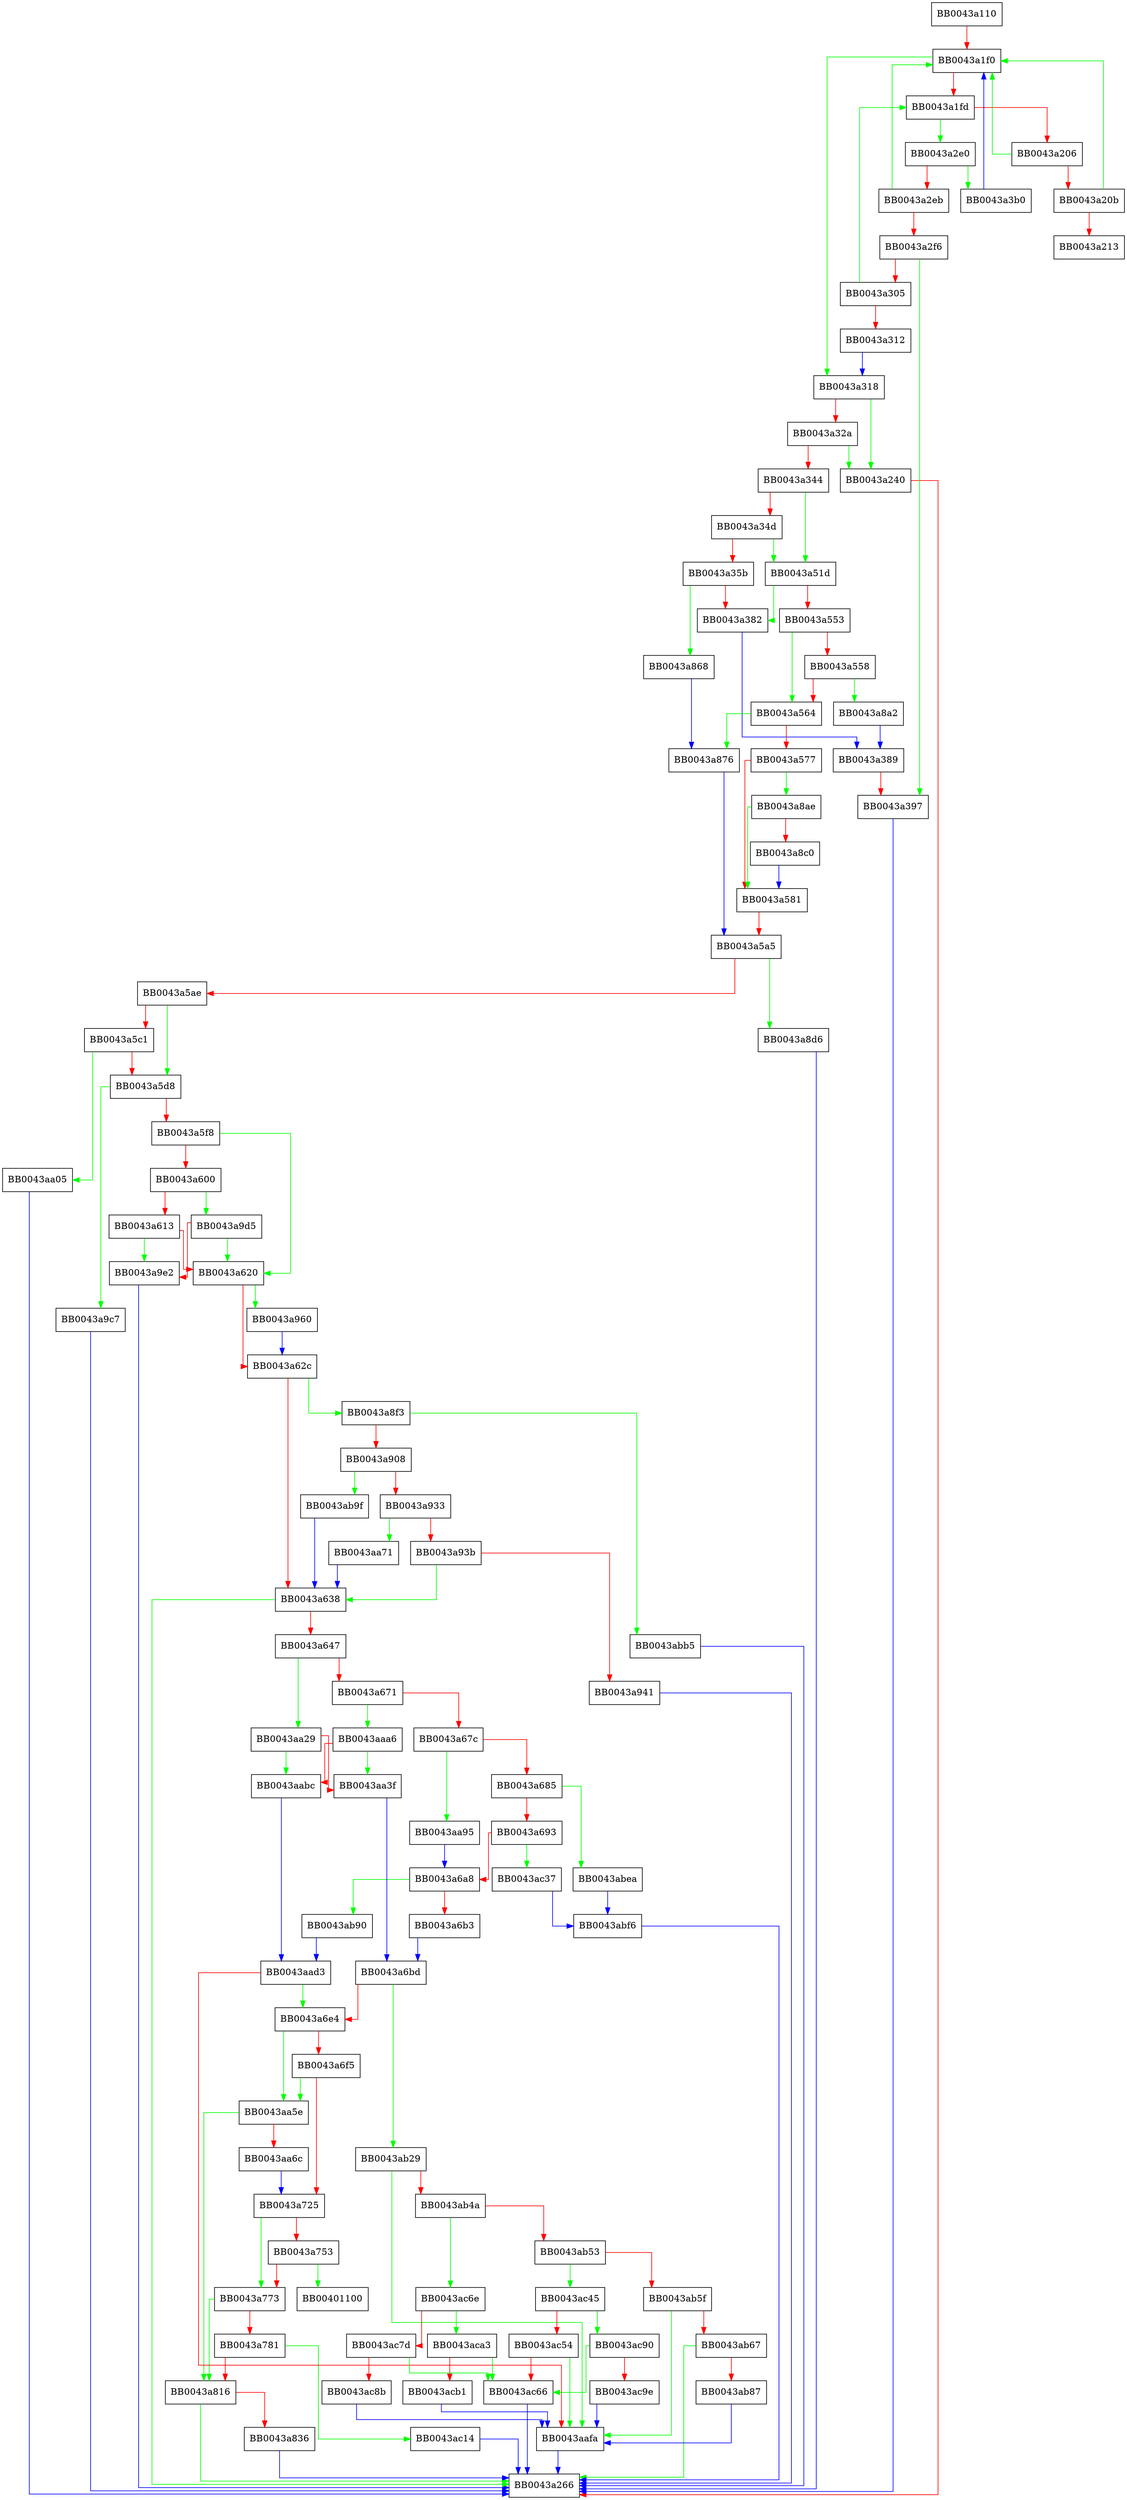digraph rsa_main {
  node [shape="box"];
  graph [splines=ortho];
  BB0043a110 -> BB0043a1f0 [color="red"];
  BB0043a1f0 -> BB0043a318 [color="green"];
  BB0043a1f0 -> BB0043a1fd [color="red"];
  BB0043a1fd -> BB0043a2e0 [color="green"];
  BB0043a1fd -> BB0043a206 [color="red"];
  BB0043a206 -> BB0043a1f0 [color="green"];
  BB0043a206 -> BB0043a20b [color="red"];
  BB0043a20b -> BB0043a1f0 [color="green"];
  BB0043a20b -> BB0043a213 [color="red"];
  BB0043a240 -> BB0043a266 [color="red"];
  BB0043a2e0 -> BB0043a3b0 [color="green"];
  BB0043a2e0 -> BB0043a2eb [color="red"];
  BB0043a2eb -> BB0043a1f0 [color="green"];
  BB0043a2eb -> BB0043a2f6 [color="red"];
  BB0043a2f6 -> BB0043a397 [color="green"];
  BB0043a2f6 -> BB0043a305 [color="red"];
  BB0043a305 -> BB0043a1fd [color="green"];
  BB0043a305 -> BB0043a312 [color="red"];
  BB0043a312 -> BB0043a318 [color="blue"];
  BB0043a318 -> BB0043a240 [color="green"];
  BB0043a318 -> BB0043a32a [color="red"];
  BB0043a32a -> BB0043a240 [color="green"];
  BB0043a32a -> BB0043a344 [color="red"];
  BB0043a344 -> BB0043a51d [color="green"];
  BB0043a344 -> BB0043a34d [color="red"];
  BB0043a34d -> BB0043a51d [color="green"];
  BB0043a34d -> BB0043a35b [color="red"];
  BB0043a35b -> BB0043a868 [color="green"];
  BB0043a35b -> BB0043a382 [color="red"];
  BB0043a382 -> BB0043a389 [color="blue"];
  BB0043a389 -> BB0043a397 [color="red"];
  BB0043a397 -> BB0043a266 [color="blue"];
  BB0043a3b0 -> BB0043a1f0 [color="blue"];
  BB0043a51d -> BB0043a382 [color="green"];
  BB0043a51d -> BB0043a553 [color="red"];
  BB0043a553 -> BB0043a564 [color="green"];
  BB0043a553 -> BB0043a558 [color="red"];
  BB0043a558 -> BB0043a8a2 [color="green"];
  BB0043a558 -> BB0043a564 [color="red"];
  BB0043a564 -> BB0043a876 [color="green"];
  BB0043a564 -> BB0043a577 [color="red"];
  BB0043a577 -> BB0043a8ae [color="green"];
  BB0043a577 -> BB0043a581 [color="red"];
  BB0043a581 -> BB0043a5a5 [color="red"];
  BB0043a5a5 -> BB0043a8d6 [color="green"];
  BB0043a5a5 -> BB0043a5ae [color="red"];
  BB0043a5ae -> BB0043a5d8 [color="green"];
  BB0043a5ae -> BB0043a5c1 [color="red"];
  BB0043a5c1 -> BB0043aa05 [color="green"];
  BB0043a5c1 -> BB0043a5d8 [color="red"];
  BB0043a5d8 -> BB0043a9c7 [color="green"];
  BB0043a5d8 -> BB0043a5f8 [color="red"];
  BB0043a5f8 -> BB0043a620 [color="green"];
  BB0043a5f8 -> BB0043a600 [color="red"];
  BB0043a600 -> BB0043a9d5 [color="green"];
  BB0043a600 -> BB0043a613 [color="red"];
  BB0043a613 -> BB0043a9e2 [color="green"];
  BB0043a613 -> BB0043a620 [color="red"];
  BB0043a620 -> BB0043a960 [color="green"];
  BB0043a620 -> BB0043a62c [color="red"];
  BB0043a62c -> BB0043a8f3 [color="green"];
  BB0043a62c -> BB0043a638 [color="red"];
  BB0043a638 -> BB0043a266 [color="green"];
  BB0043a638 -> BB0043a647 [color="red"];
  BB0043a647 -> BB0043aa29 [color="green"];
  BB0043a647 -> BB0043a671 [color="red"];
  BB0043a671 -> BB0043aaa6 [color="green"];
  BB0043a671 -> BB0043a67c [color="red"];
  BB0043a67c -> BB0043aa95 [color="green"];
  BB0043a67c -> BB0043a685 [color="red"];
  BB0043a685 -> BB0043abea [color="green"];
  BB0043a685 -> BB0043a693 [color="red"];
  BB0043a693 -> BB0043ac37 [color="green"];
  BB0043a693 -> BB0043a6a8 [color="red"];
  BB0043a6a8 -> BB0043ab90 [color="green"];
  BB0043a6a8 -> BB0043a6b3 [color="red"];
  BB0043a6b3 -> BB0043a6bd [color="blue"];
  BB0043a6bd -> BB0043ab29 [color="green"];
  BB0043a6bd -> BB0043a6e4 [color="red"];
  BB0043a6e4 -> BB0043aa5e [color="green"];
  BB0043a6e4 -> BB0043a6f5 [color="red"];
  BB0043a6f5 -> BB0043aa5e [color="green"];
  BB0043a6f5 -> BB0043a725 [color="red"];
  BB0043a725 -> BB0043a773 [color="green"];
  BB0043a725 -> BB0043a753 [color="red"];
  BB0043a753 -> BB00401100 [color="green"];
  BB0043a753 -> BB0043a773 [color="red"];
  BB0043a773 -> BB0043a816 [color="green"];
  BB0043a773 -> BB0043a781 [color="red"];
  BB0043a781 -> BB0043ac14 [color="green"];
  BB0043a781 -> BB0043a816 [color="red"];
  BB0043a816 -> BB0043a266 [color="green"];
  BB0043a816 -> BB0043a836 [color="red"];
  BB0043a836 -> BB0043a266 [color="blue"];
  BB0043a868 -> BB0043a876 [color="blue"];
  BB0043a876 -> BB0043a5a5 [color="blue"];
  BB0043a8a2 -> BB0043a389 [color="blue"];
  BB0043a8ae -> BB0043a581 [color="green"];
  BB0043a8ae -> BB0043a8c0 [color="red"];
  BB0043a8c0 -> BB0043a581 [color="blue"];
  BB0043a8d6 -> BB0043a266 [color="blue"];
  BB0043a8f3 -> BB0043abb5 [color="green"];
  BB0043a8f3 -> BB0043a908 [color="red"];
  BB0043a908 -> BB0043ab9f [color="green"];
  BB0043a908 -> BB0043a933 [color="red"];
  BB0043a933 -> BB0043aa71 [color="green"];
  BB0043a933 -> BB0043a93b [color="red"];
  BB0043a93b -> BB0043a638 [color="green"];
  BB0043a93b -> BB0043a941 [color="red"];
  BB0043a941 -> BB0043a266 [color="blue"];
  BB0043a960 -> BB0043a62c [color="blue"];
  BB0043a9c7 -> BB0043a266 [color="blue"];
  BB0043a9d5 -> BB0043a620 [color="green"];
  BB0043a9d5 -> BB0043a9e2 [color="red"];
  BB0043a9e2 -> BB0043a266 [color="blue"];
  BB0043aa05 -> BB0043a266 [color="blue"];
  BB0043aa29 -> BB0043aabc [color="green"];
  BB0043aa29 -> BB0043aa3f [color="red"];
  BB0043aa3f -> BB0043a6bd [color="blue"];
  BB0043aa5e -> BB0043a816 [color="green"];
  BB0043aa5e -> BB0043aa6c [color="red"];
  BB0043aa6c -> BB0043a725 [color="blue"];
  BB0043aa71 -> BB0043a638 [color="blue"];
  BB0043aa95 -> BB0043a6a8 [color="blue"];
  BB0043aaa6 -> BB0043aa3f [color="green"];
  BB0043aaa6 -> BB0043aabc [color="red"];
  BB0043aabc -> BB0043aad3 [color="blue"];
  BB0043aad3 -> BB0043a6e4 [color="green"];
  BB0043aad3 -> BB0043aafa [color="red"];
  BB0043aafa -> BB0043a266 [color="blue"];
  BB0043ab29 -> BB0043aafa [color="green"];
  BB0043ab29 -> BB0043ab4a [color="red"];
  BB0043ab4a -> BB0043ac6e [color="green"];
  BB0043ab4a -> BB0043ab53 [color="red"];
  BB0043ab53 -> BB0043ac45 [color="green"];
  BB0043ab53 -> BB0043ab5f [color="red"];
  BB0043ab5f -> BB0043aafa [color="green"];
  BB0043ab5f -> BB0043ab67 [color="red"];
  BB0043ab67 -> BB0043a266 [color="green"];
  BB0043ab67 -> BB0043ab87 [color="red"];
  BB0043ab87 -> BB0043aafa [color="blue"];
  BB0043ab90 -> BB0043aad3 [color="blue"];
  BB0043ab9f -> BB0043a638 [color="blue"];
  BB0043abb5 -> BB0043a266 [color="blue"];
  BB0043abea -> BB0043abf6 [color="blue"];
  BB0043abf6 -> BB0043a266 [color="blue"];
  BB0043ac14 -> BB0043a266 [color="blue"];
  BB0043ac37 -> BB0043abf6 [color="blue"];
  BB0043ac45 -> BB0043ac90 [color="green"];
  BB0043ac45 -> BB0043ac54 [color="red"];
  BB0043ac54 -> BB0043aafa [color="green"];
  BB0043ac54 -> BB0043ac66 [color="red"];
  BB0043ac66 -> BB0043a266 [color="blue"];
  BB0043ac6e -> BB0043aca3 [color="green"];
  BB0043ac6e -> BB0043ac7d [color="red"];
  BB0043ac7d -> BB0043ac66 [color="green"];
  BB0043ac7d -> BB0043ac8b [color="red"];
  BB0043ac8b -> BB0043aafa [color="blue"];
  BB0043ac90 -> BB0043ac66 [color="green"];
  BB0043ac90 -> BB0043ac9e [color="red"];
  BB0043ac9e -> BB0043aafa [color="blue"];
  BB0043aca3 -> BB0043ac66 [color="green"];
  BB0043aca3 -> BB0043acb1 [color="red"];
  BB0043acb1 -> BB0043aafa [color="blue"];
}